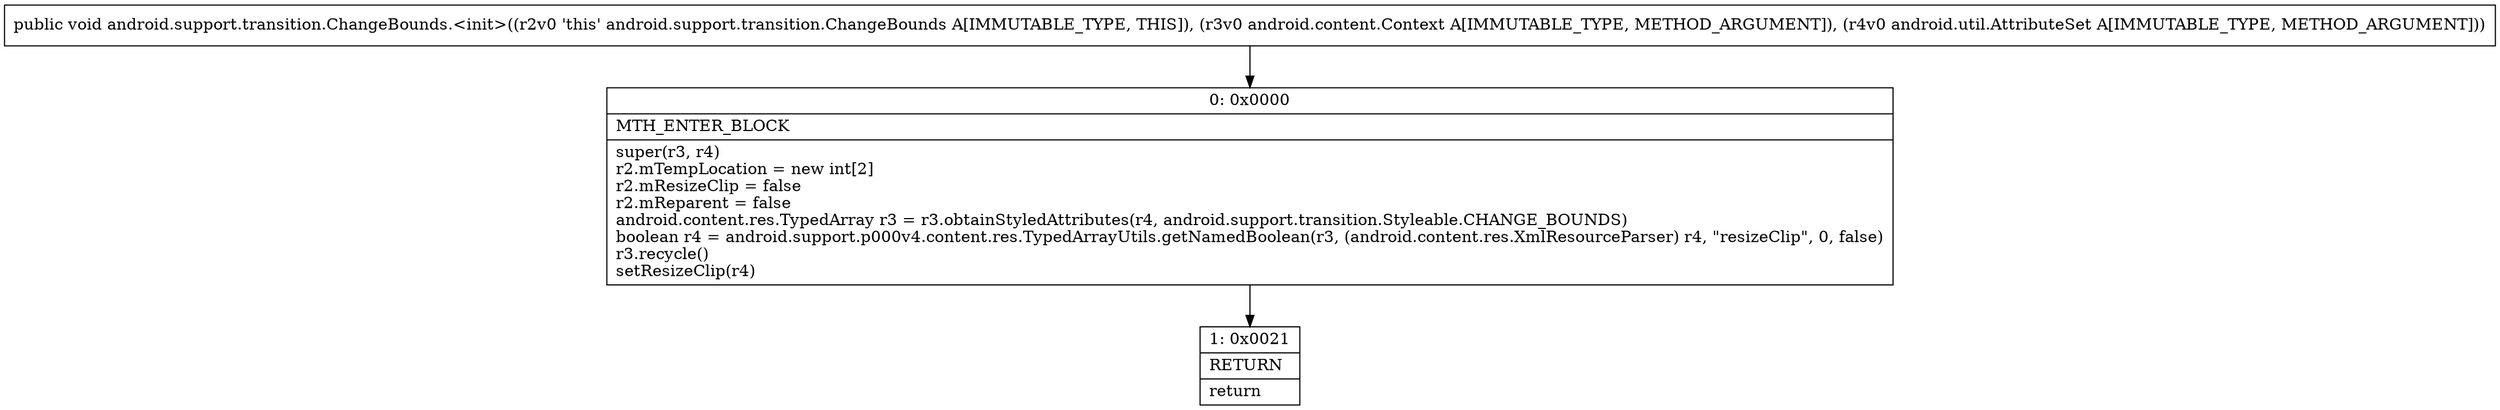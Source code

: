 digraph "CFG forandroid.support.transition.ChangeBounds.\<init\>(Landroid\/content\/Context;Landroid\/util\/AttributeSet;)V" {
Node_0 [shape=record,label="{0\:\ 0x0000|MTH_ENTER_BLOCK\l|super(r3, r4)\lr2.mTempLocation = new int[2]\lr2.mResizeClip = false\lr2.mReparent = false\landroid.content.res.TypedArray r3 = r3.obtainStyledAttributes(r4, android.support.transition.Styleable.CHANGE_BOUNDS)\lboolean r4 = android.support.p000v4.content.res.TypedArrayUtils.getNamedBoolean(r3, (android.content.res.XmlResourceParser) r4, \"resizeClip\", 0, false)\lr3.recycle()\lsetResizeClip(r4)\l}"];
Node_1 [shape=record,label="{1\:\ 0x0021|RETURN\l|return\l}"];
MethodNode[shape=record,label="{public void android.support.transition.ChangeBounds.\<init\>((r2v0 'this' android.support.transition.ChangeBounds A[IMMUTABLE_TYPE, THIS]), (r3v0 android.content.Context A[IMMUTABLE_TYPE, METHOD_ARGUMENT]), (r4v0 android.util.AttributeSet A[IMMUTABLE_TYPE, METHOD_ARGUMENT])) }"];
MethodNode -> Node_0;
Node_0 -> Node_1;
}

